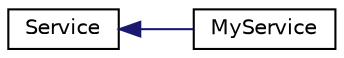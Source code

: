 digraph "Graphical Class Hierarchy"
{
  edge [fontname="Helvetica",fontsize="10",labelfontname="Helvetica",labelfontsize="10"];
  node [fontname="Helvetica",fontsize="10",shape=record];
  rankdir="LR";
  Node1 [label="Service",height=0.2,width=0.4,color="black", fillcolor="white", style="filled",URL="$classRNReplicaNet_1_1RNLobby_1_1Service.html"];
  Node1 -> Node2 [dir="back",color="midnightblue",fontsize="10",style="solid",fontname="Helvetica"];
  Node2 [label="MyService",height=0.2,width=0.4,color="black", fillcolor="white", style="filled",URL="$classMyService.html"];
}
